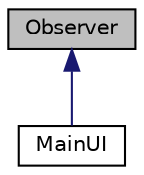 digraph "Observer"
{
 // LATEX_PDF_SIZE
  edge [fontname="Helvetica",fontsize="10",labelfontname="Helvetica",labelfontsize="10"];
  node [fontname="Helvetica",fontsize="10",shape=record];
  Node1 [label="Observer",height=0.2,width=0.4,color="black", fillcolor="grey75", style="filled", fontcolor="black",tooltip="Observer notified by a Subject."];
  Node1 -> Node2 [dir="back",color="midnightblue",fontsize="10",style="solid",fontname="Helvetica"];
  Node2 [label="MainUI",height=0.2,width=0.4,color="black", fillcolor="white", style="filled",URL="$classMainUI.html",tooltip="Main User Interface."];
}
